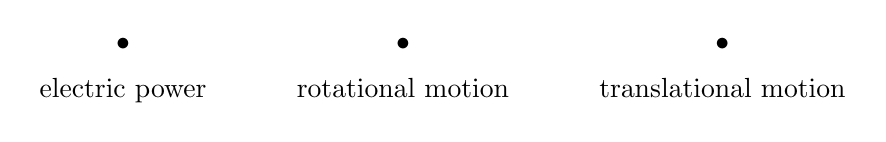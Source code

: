 \begin{tikzcd}
    \bullet & \bullet & \bullet\\[-15pt]
    \text{electric power}&\text{rotational motion}&\text{translational motion}
\end{tikzcd}